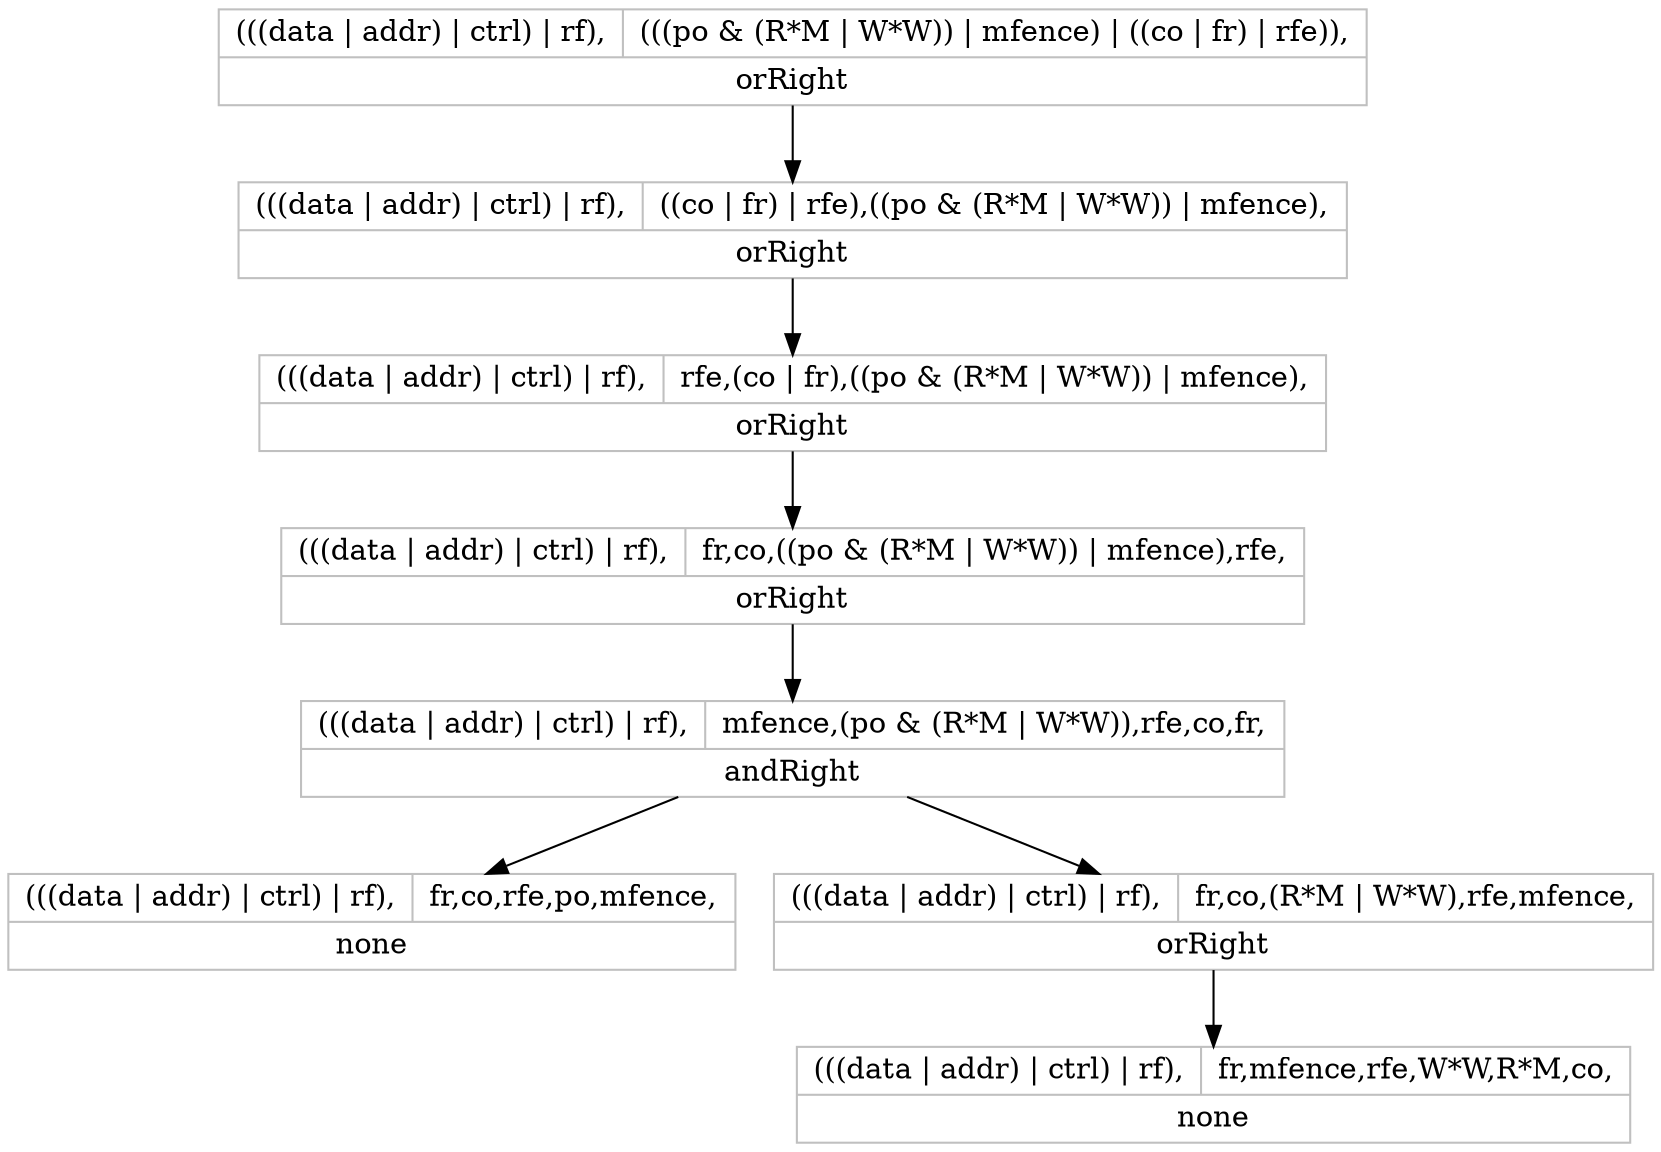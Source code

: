 digraph { 
node [shape=record];
"0x7f8fa2804d68"[label="{{(((data \| addr) \| ctrl) \| rf), | (((po & (R*M \| W*W)) \| mfence) \| ((co \| fr) \| rfe)),} | orRight}", color=gray];
"0x7f8fa28052c8"[label="{{(((data \| addr) \| ctrl) \| rf), | ((co \| fr) \| rfe),((po & (R*M \| W*W)) \| mfence),} | orRight}", color=gray];
"0x7f8fa2805368"[label="{{(((data \| addr) \| ctrl) \| rf), | rfe,(co \| fr),((po & (R*M \| W*W)) \| mfence),} | orRight}", color=gray];
"0x7f8fa1f2f3a8"[label="{{(((data \| addr) \| ctrl) \| rf), | fr,co,((po & (R*M \| W*W)) \| mfence),rfe,} | orRight}", color=gray];
"0x7f8fa1f38e78"[label="{{(((data \| addr) \| ctrl) \| rf), | mfence,(po & (R*M \| W*W)),rfe,co,fr,} | andRight}", color=gray];
"0x7f8fa2805498"[label="{{(((data \| addr) \| ctrl) \| rf), | fr,co,rfe,po,mfence,} | none}", color=gray];
"0x7f8fa1f38e78" -> "0x7f8fa2805498";
"0x7f8fa28055d8"[label="{{(((data \| addr) \| ctrl) \| rf), | fr,co,(R*M \| W*W),rfe,mfence,} | orRight}", color=gray];
"0x7f8fa28057c8"[label="{{(((data \| addr) \| ctrl) \| rf), | fr,mfence,rfe,W*W,R*M,co,} | none}", color=gray];
"0x7f8fa28055d8" -> "0x7f8fa28057c8";
"0x7f8fa1f38e78" -> "0x7f8fa28055d8";
"0x7f8fa1f2f3a8" -> "0x7f8fa1f38e78";
"0x7f8fa2805368" -> "0x7f8fa1f2f3a8";
"0x7f8fa28052c8" -> "0x7f8fa2805368";
"0x7f8fa2804d68" -> "0x7f8fa28052c8";
}